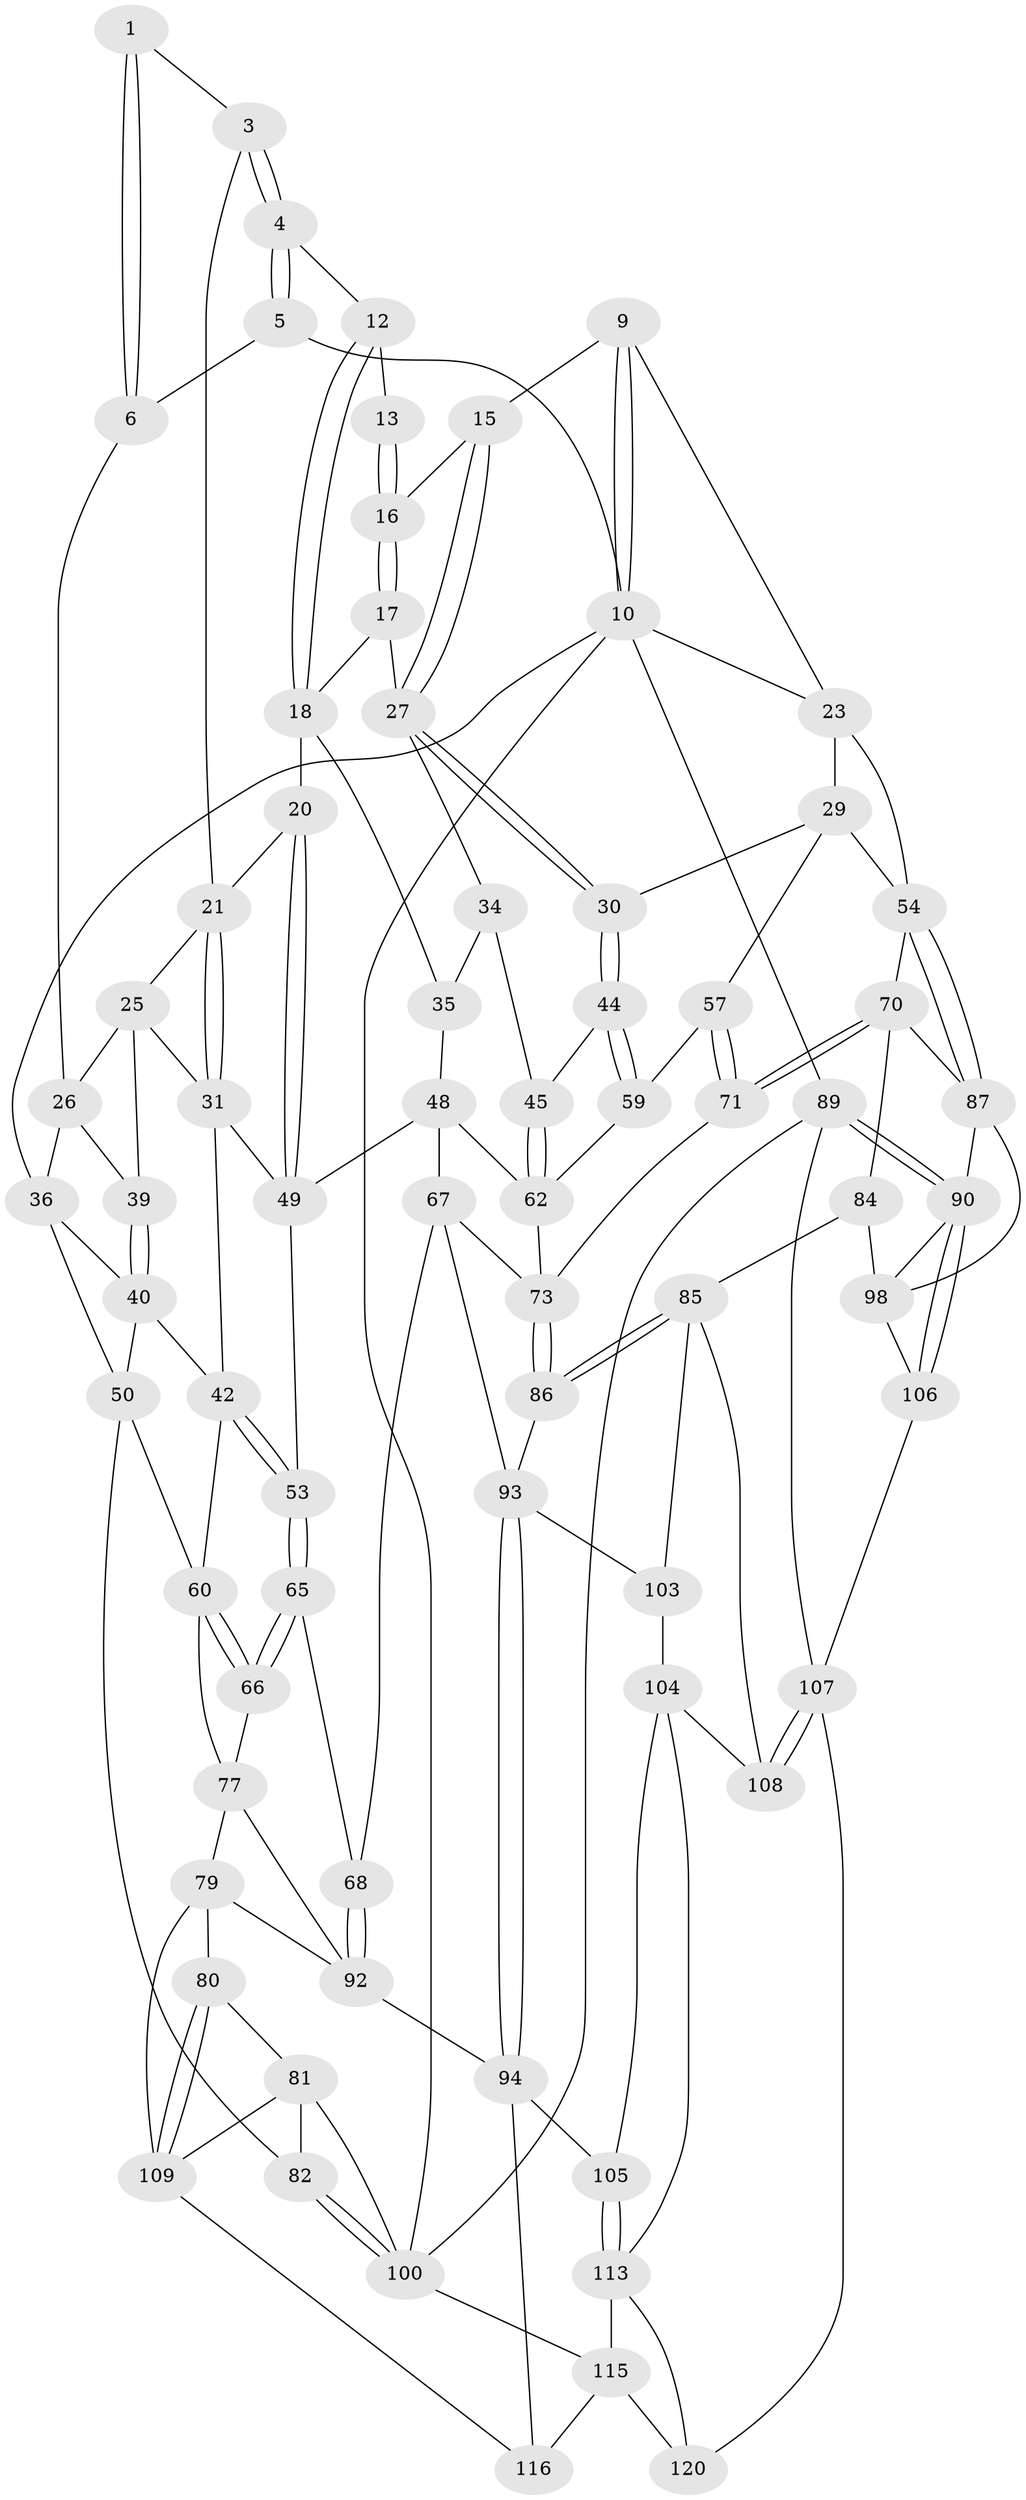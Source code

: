 // original degree distribution, {3: 0.025, 4: 0.21666666666666667, 5: 0.5416666666666666, 6: 0.21666666666666667}
// Generated by graph-tools (version 1.1) at 2025/11/02/27/25 16:11:57]
// undirected, 73 vertices, 161 edges
graph export_dot {
graph [start="1"]
  node [color=gray90,style=filled];
  1 [pos="+0.0281119391903364+0",super="+2"];
  3 [pos="+0.3686607452721331+0"];
  4 [pos="+0.42429837402505566+0"];
  5 [pos="+0+0",super="+8"];
  6 [pos="+0.12268943900353102+0.09989730073259681",super="+7"];
  9 [pos="+0.680254629756959+0",super="+14"];
  10 [pos="+1+0",super="+11"];
  12 [pos="+0.4864842791775377+0"];
  13 [pos="+0.5644517437639986+0"];
  15 [pos="+0.7664819591069573+0.1290998389666417"];
  16 [pos="+0.6275892294341407+0.06197141054605893"];
  17 [pos="+0.6381722560440658+0.15906791377822374"];
  18 [pos="+0.5273209479097036+0.1985085272555035",super="+19"];
  20 [pos="+0.4891216079906077+0.24604730821580598"];
  21 [pos="+0.4579100494531615+0.24296870545458207",super="+22"];
  23 [pos="+0.908844872801973+0.12979819598480657",super="+24"];
  25 [pos="+0.28462977336361095+0.16216816649853105",super="+33"];
  26 [pos="+0.10663804652591724+0.16477611497144692",super="+38"];
  27 [pos="+0.7181545254046605+0.22928082969188382",super="+28"];
  29 [pos="+0.794642428801242+0.26431260060630796",super="+56"];
  30 [pos="+0.7546197472191664+0.26301252807614967"];
  31 [pos="+0.41553310791160686+0.26555453881799135",super="+32"];
  34 [pos="+0.6319723400088618+0.27310417932964975",super="+46"];
  35 [pos="+0.5848577312018504+0.28038046082814294",super="+47"];
  36 [pos="+0+0.30521425026697213",super="+37"];
  39 [pos="+0.22366858246307733+0.25520158049298414"];
  40 [pos="+0.18257709282936987+0.32587195002080893",super="+41"];
  42 [pos="+0.2734806714922617+0.3781140081795356",super="+43"];
  44 [pos="+0.744615237116756+0.3006821503369187"];
  45 [pos="+0.6519635249683792+0.36134484399390876"];
  48 [pos="+0.5339920571287133+0.4137501376327539",super="+63"];
  49 [pos="+0.525182225391413+0.4102379927949297",super="+52"];
  50 [pos="+0.06268539675396836+0.47706297498735956",super="+51"];
  53 [pos="+0.3972336962890901+0.43881051171120955"];
  54 [pos="+1+0.353441051138691",super="+55"];
  57 [pos="+0.8753398910257356+0.43412524811768577",super="+58"];
  59 [pos="+0.7486369882120891+0.4496422379028373"];
  60 [pos="+0.19431017384707647+0.43361747715421284",super="+61"];
  62 [pos="+0.6648836950993776+0.4676095206267931",super="+64"];
  65 [pos="+0.3962583663962967+0.44726648937592856",super="+69"];
  66 [pos="+0.3105866289747662+0.5480257548553865",super="+76"];
  67 [pos="+0.5238527521141702+0.5915143566908859",super="+75"];
  68 [pos="+0.5205498365616408+0.5914423373715915"];
  70 [pos="+0.9202958544812277+0.6025775130548827",super="+83"];
  71 [pos="+0.8764934737676731+0.5732532748061443",super="+72"];
  73 [pos="+0.7567981674852396+0.6356951889104346",super="+74"];
  77 [pos="+0.29466366943801825+0.666356808622264",super="+78"];
  79 [pos="+0.22700916741877128+0.6910165801845011",super="+101"];
  80 [pos="+0.03514354145579844+0.7398827619137601"];
  81 [pos="+0+0.7337439931388032",super="+111"];
  82 [pos="+0+0.6742858577272729"];
  84 [pos="+0.8427824402066549+0.7532709166785397"];
  85 [pos="+0.8315892831682045+0.7535712436982259",super="+102"];
  86 [pos="+0.7663892932110861+0.7008332746200402"];
  87 [pos="+1+0.675339511436091",super="+88"];
  89 [pos="+1+1"];
  90 [pos="+1+1",super="+91"];
  92 [pos="+0.3592073748043099+0.6992902561967483",super="+96"];
  93 [pos="+0.5881933222038453+0.7354384513026617",super="+97"];
  94 [pos="+0.5039949729525096+0.8066955677463793",super="+95"];
  98 [pos="+0.9969708052617637+0.7880224500728905",super="+99"];
  100 [pos="+0+1",super="+118"];
  103 [pos="+0.6673584777893428+0.8314836360620923"];
  104 [pos="+0.5929346130054427+0.8816391132688798",super="+112"];
  105 [pos="+0.5363821462699674+0.84720214465559"];
  106 [pos="+0.9391228285873916+0.892226494284999"];
  107 [pos="+0.7619525555382282+0.9954993427401028",super="+119"];
  108 [pos="+0.7425199048536191+0.9367497015971995"];
  109 [pos="+0.22011758805147918+0.9997449905125606",super="+110"];
  113 [pos="+0.5530340608159908+0.9880343282114907",super="+114"];
  115 [pos="+0.44050357210474955+0.9064454460452519",super="+117"];
  116 [pos="+0.4338738072946862+0.8942383663237097"];
  120 [pos="+0.5771384849303938+1"];
  1 -- 6 [weight=2];
  1 -- 6;
  1 -- 3;
  3 -- 4;
  3 -- 4;
  3 -- 21;
  4 -- 5;
  4 -- 5;
  4 -- 12;
  5 -- 10;
  5 -- 6;
  6 -- 26;
  9 -- 10;
  9 -- 10;
  9 -- 15;
  9 -- 23;
  10 -- 89;
  10 -- 23;
  10 -- 100;
  10 -- 36;
  12 -- 13;
  12 -- 18;
  12 -- 18;
  13 -- 16;
  13 -- 16;
  15 -- 16;
  15 -- 27;
  15 -- 27;
  16 -- 17;
  16 -- 17;
  17 -- 18;
  17 -- 27;
  18 -- 35;
  18 -- 20;
  20 -- 21;
  20 -- 49;
  20 -- 49;
  21 -- 31;
  21 -- 31;
  21 -- 25;
  23 -- 29;
  23 -- 54;
  25 -- 26;
  25 -- 39;
  25 -- 31;
  26 -- 39;
  26 -- 36;
  27 -- 30;
  27 -- 30;
  27 -- 34;
  29 -- 30;
  29 -- 57;
  29 -- 54;
  30 -- 44;
  30 -- 44;
  31 -- 42;
  31 -- 49;
  34 -- 35 [weight=2];
  34 -- 45;
  35 -- 48;
  36 -- 50;
  36 -- 40;
  39 -- 40;
  39 -- 40;
  40 -- 50;
  40 -- 42;
  42 -- 53;
  42 -- 53;
  42 -- 60;
  44 -- 45;
  44 -- 59;
  44 -- 59;
  45 -- 62;
  45 -- 62;
  48 -- 49;
  48 -- 67;
  48 -- 62;
  49 -- 53;
  50 -- 82;
  50 -- 60;
  53 -- 65;
  53 -- 65;
  54 -- 87;
  54 -- 87;
  54 -- 70;
  57 -- 71 [weight=2];
  57 -- 71;
  57 -- 59;
  59 -- 62;
  60 -- 66;
  60 -- 66;
  60 -- 77;
  62 -- 73;
  65 -- 66 [weight=2];
  65 -- 66;
  65 -- 68;
  66 -- 77;
  67 -- 68;
  67 -- 93;
  67 -- 73;
  68 -- 92;
  68 -- 92;
  70 -- 71;
  70 -- 71;
  70 -- 84;
  70 -- 87;
  71 -- 73;
  73 -- 86;
  73 -- 86;
  77 -- 92;
  77 -- 79;
  79 -- 80;
  79 -- 92;
  79 -- 109;
  80 -- 81;
  80 -- 109;
  80 -- 109;
  81 -- 82;
  81 -- 100;
  81 -- 109;
  82 -- 100;
  82 -- 100;
  84 -- 85;
  84 -- 98;
  85 -- 86;
  85 -- 86;
  85 -- 108;
  85 -- 103;
  86 -- 93;
  87 -- 98;
  87 -- 90;
  89 -- 90;
  89 -- 90;
  89 -- 100;
  89 -- 107;
  90 -- 106;
  90 -- 106;
  90 -- 98;
  92 -- 94;
  93 -- 94;
  93 -- 94;
  93 -- 103;
  94 -- 105;
  94 -- 116;
  98 -- 106;
  100 -- 115;
  103 -- 104;
  104 -- 105;
  104 -- 113;
  104 -- 108;
  105 -- 113;
  105 -- 113;
  106 -- 107;
  107 -- 108;
  107 -- 108;
  107 -- 120;
  109 -- 116;
  113 -- 120;
  113 -- 115;
  115 -- 116;
  115 -- 120;
}
